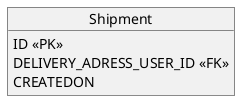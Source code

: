 @startuml

object Shipment {
    ID <<PK>>
    DELIVERY_ADRESS_USER_ID <<FK>>
    CREATEDON
}

@enduml